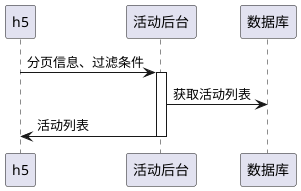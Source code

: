 @startuml






h5 -> 活动后台: 分页信息、过滤条件
activate 活动后台

活动后台 -> 数据库 :获取活动列表

活动后台 -> h5: 活动列表
deactivate 活动后台



'        alt 活动状态!=已上线
'            backend -> other: 已下线
'        else
'          alt now < 开始时间
'             backend -> other: 未上线
'          else now > 结束时间
'            backend -> other: 已下线
'          else 结束时间 > now > 开始时间
'            backend -> other: 已上线
'          end
@enduml